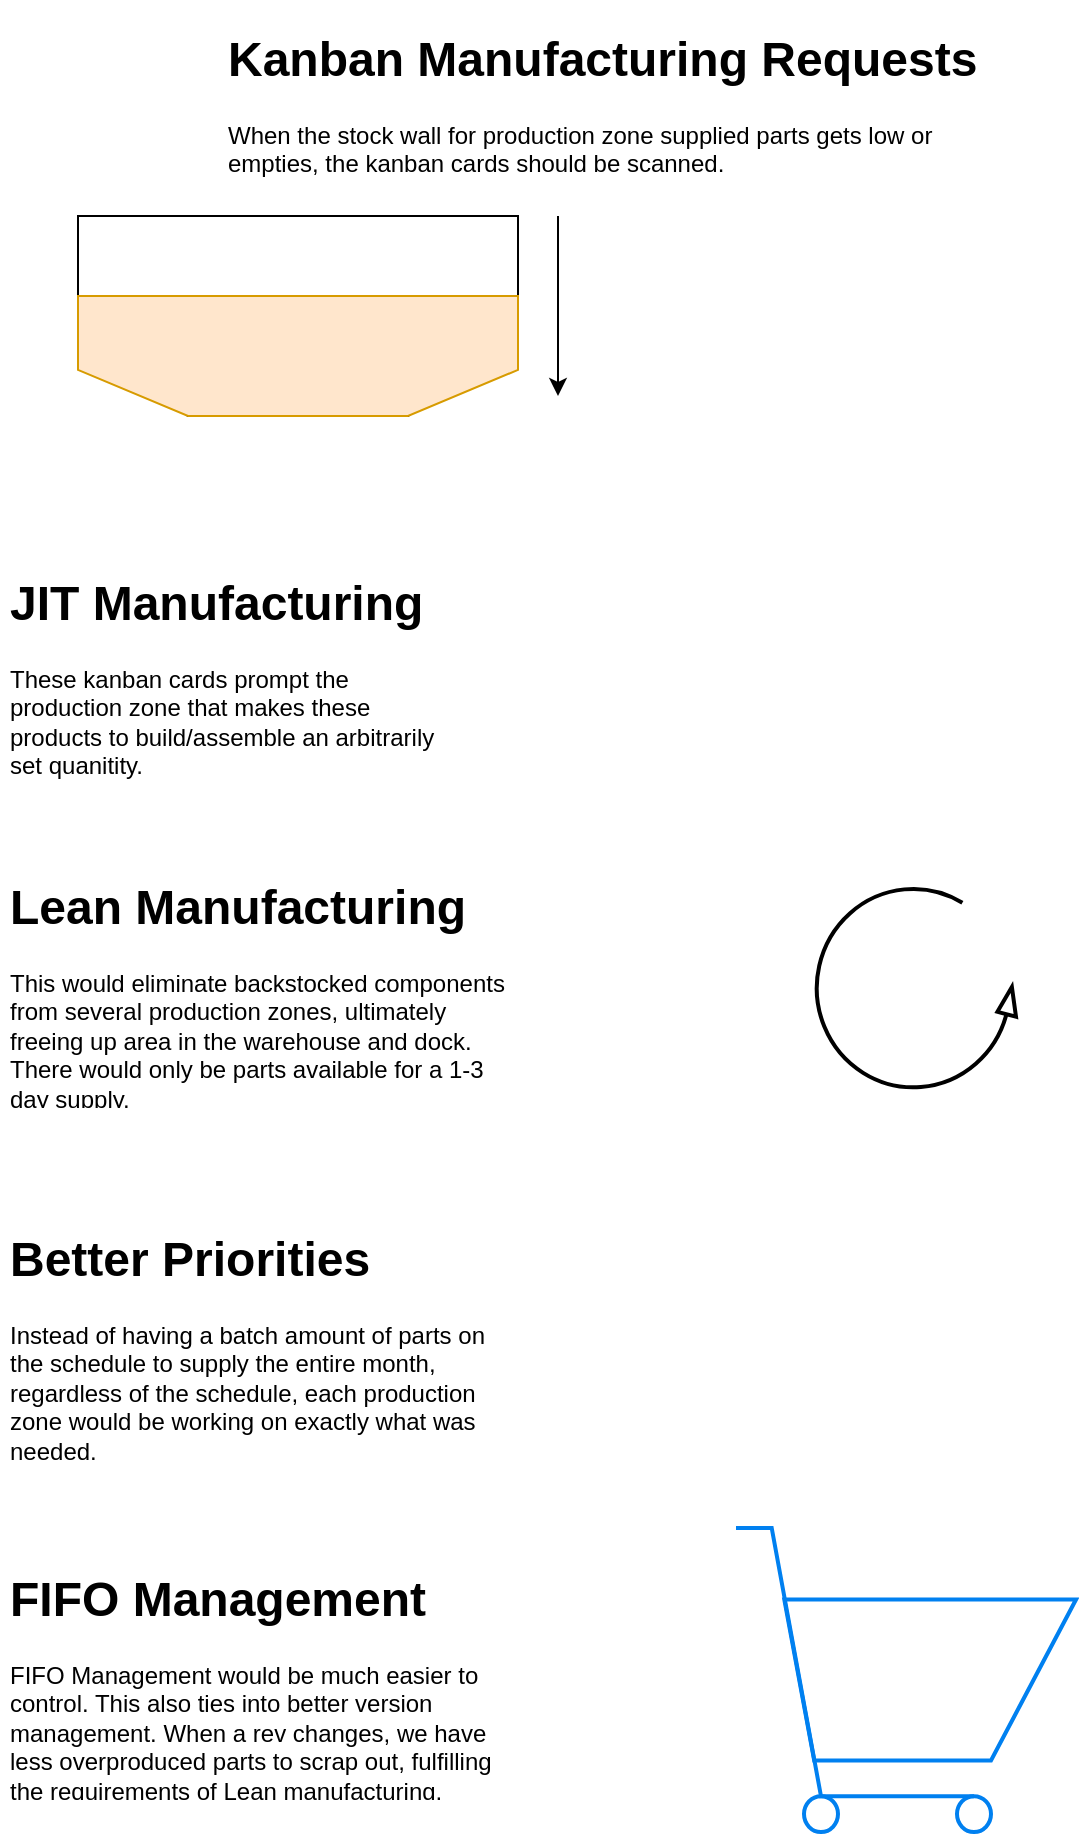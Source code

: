<mxfile version="11.1.4" type="github"><diagram id="GJmyFWldTqUo0z7Pm7lQ" name="Page-1"><mxGraphModel dx="1422" dy="782" grid="1" gridSize="10" guides="1" tooltips="1" connect="1" arrows="1" fold="1" page="1" pageScale="1" pageWidth="850" pageHeight="1100" math="0" shadow="0"><root><mxCell id="0"/><mxCell id="1" parent="0"/><mxCell id="XItgtnYpMZzeyvlqEjnr-1" value="" style="verticalLabelPosition=bottom;outlineConnect=0;align=center;dashed=0;html=1;verticalAlign=top;shape=mxgraph.pid.misc.bin;" vertex="1" parent="1"><mxGeometry x="170" y="114" width="220" height="100" as="geometry"/></mxCell><mxCell id="XItgtnYpMZzeyvlqEjnr-2" value="" style="endArrow=classic;html=1;" edge="1" parent="1"><mxGeometry width="50" height="50" relative="1" as="geometry"><mxPoint x="410" y="114" as="sourcePoint"/><mxPoint x="410" y="204" as="targetPoint"/></mxGeometry></mxCell><mxCell id="XItgtnYpMZzeyvlqEjnr-3" value="" style="shape=image;html=1;verticalAlign=top;verticalLabelPosition=bottom;labelBackgroundColor=#ffffff;imageAspect=0;aspect=fixed;image=https://cdn2.iconfinder.com/data/icons/sale-and-discount/32/Sale_and_Discount-05-128.png" vertex="1" parent="1"><mxGeometry x="450" y="106" width="128" height="128" as="geometry"/></mxCell><mxCell id="XItgtnYpMZzeyvlqEjnr-4" value="&lt;h1&gt;Kanban Manufacturing Requests&lt;/h1&gt;&lt;p&gt;When the stock wall for production zone supplied parts gets low or empties, the kanban cards should be scanned.&lt;/p&gt;" style="text;html=1;strokeColor=none;fillColor=none;spacing=5;spacingTop=-20;whiteSpace=wrap;overflow=hidden;rounded=0;" vertex="1" parent="1"><mxGeometry x="240" y="16" width="399" height="90" as="geometry"/></mxCell><mxCell id="XItgtnYpMZzeyvlqEjnr-6" value="" style="verticalLabelPosition=bottom;outlineConnect=0;align=center;dashed=0;html=1;verticalAlign=top;shape=mxgraph.pid.misc.bin;fillColor=#ffe6cc;strokeColor=#d79b00;" vertex="1" parent="1"><mxGeometry x="170" y="154" width="220" height="60" as="geometry"/></mxCell><mxCell id="XItgtnYpMZzeyvlqEjnr-9" value="&lt;h1&gt;JIT Manufacturing&lt;/h1&gt;&lt;p&gt;These kanban cards prompt the production zone that makes these products to build/assemble an arbitrarily set quanitity.&lt;/p&gt;" style="text;html=1;strokeColor=none;fillColor=none;spacing=5;spacingTop=-20;whiteSpace=wrap;overflow=hidden;rounded=0;" vertex="1" parent="1"><mxGeometry x="131" y="288" width="225" height="120" as="geometry"/></mxCell><mxCell id="XItgtnYpMZzeyvlqEjnr-11" value="" style="shape=image;html=1;verticalAlign=top;verticalLabelPosition=bottom;labelBackgroundColor=#ffffff;imageAspect=0;aspect=fixed;image=https://cdn2.iconfinder.com/data/icons/free-3d-printer-icon-set/128/3d_objects.png" vertex="1" parent="1"><mxGeometry x="516" y="280" width="128" height="128" as="geometry"/></mxCell><mxCell id="XItgtnYpMZzeyvlqEjnr-12" value="" style="html=1;verticalLabelPosition=bottom;align=center;labelBackgroundColor=#ffffff;verticalAlign=top;strokeWidth=2;strokeColor=#0080F0;fillColor=#ffffff;shadow=0;dashed=0;shape=mxgraph.ios7.icons.shopping_cart;" vertex="1" parent="1"><mxGeometry x="499" y="770" width="170" height="152" as="geometry"/></mxCell><mxCell id="XItgtnYpMZzeyvlqEjnr-13" value="&lt;h1&gt;Lean Manufacturing&lt;/h1&gt;&lt;p&gt;This would eliminate backstocked components from several production zones, ultimately freeing up area in the warehouse and dock. There would only be parts available for a 1-3 day supply.&lt;/p&gt;" style="text;html=1;strokeColor=none;fillColor=none;spacing=5;spacingTop=-20;whiteSpace=wrap;overflow=hidden;rounded=0;" vertex="1" parent="1"><mxGeometry x="131" y="440" width="259" height="120" as="geometry"/></mxCell><mxCell id="XItgtnYpMZzeyvlqEjnr-14" value="" style="verticalLabelPosition=bottom;html=1;verticalAlign=top;strokeWidth=2;shape=mxgraph.lean_mapping.physical_pull;pointerEvents=1;" vertex="1" parent="1"><mxGeometry x="539" y="450" width="100" height="100" as="geometry"/></mxCell><mxCell id="XItgtnYpMZzeyvlqEjnr-15" value="&lt;h1&gt;Better Priorities&lt;/h1&gt;&lt;p&gt;Instead of having a batch amount of parts on the schedule to supply the entire month, regardless of the schedule, each production zone would be working on exactly what was needed.&lt;/p&gt;" style="text;html=1;strokeColor=none;fillColor=none;spacing=5;spacingTop=-20;whiteSpace=wrap;overflow=hidden;rounded=0;" vertex="1" parent="1"><mxGeometry x="131" y="616" width="259" height="120" as="geometry"/></mxCell><mxCell id="XItgtnYpMZzeyvlqEjnr-20" value="" style="shape=image;html=1;verticalAlign=top;verticalLabelPosition=bottom;labelBackgroundColor=#ffffff;imageAspect=0;aspect=fixed;image=https://cdn1.iconfinder.com/data/icons/ios-11-glyphs/30/high_priority-128.png" vertex="1" parent="1"><mxGeometry x="516" y="612" width="128" height="128" as="geometry"/></mxCell><mxCell id="XItgtnYpMZzeyvlqEjnr-21" value="&lt;h1&gt;FIFO Management&lt;/h1&gt;&lt;p&gt;FIFO Management would be much easier to control. This also ties into better version management. When a rev changes, we have less overproduced parts to scrap out, fulfilling the requirements of Lean manufacturing.&lt;/p&gt;" style="text;html=1;strokeColor=none;fillColor=none;spacing=5;spacingTop=-20;whiteSpace=wrap;overflow=hidden;rounded=0;" vertex="1" parent="1"><mxGeometry x="131" y="786" width="259" height="120" as="geometry"/></mxCell></root></mxGraphModel></diagram></mxfile>
